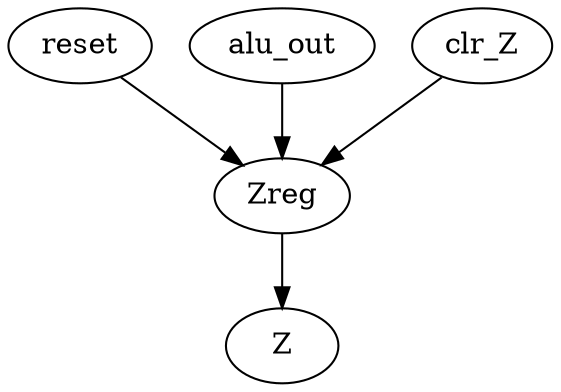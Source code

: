 strict digraph "" {
	Zreg	 [complexity=2,
		importance=0.0422103914127,
		rank=0.0211051957064];
	Z	 [complexity=0,
		importance=0.0188910327485,
		rank=0.0];
	Zreg -> Z;
	reset	 [complexity=3,
		importance=0.176071472544,
		rank=0.058690490848];
	reset -> Zreg;
	alu_out	 [complexity=3,
		importance=0.120175069892,
		rank=0.0400583566305];
	alu_out -> Zreg;
	clr_Z	 [complexity=3,
		importance=0.0494402983058,
		rank=0.0164800994353];
	clr_Z -> Zreg;
}
